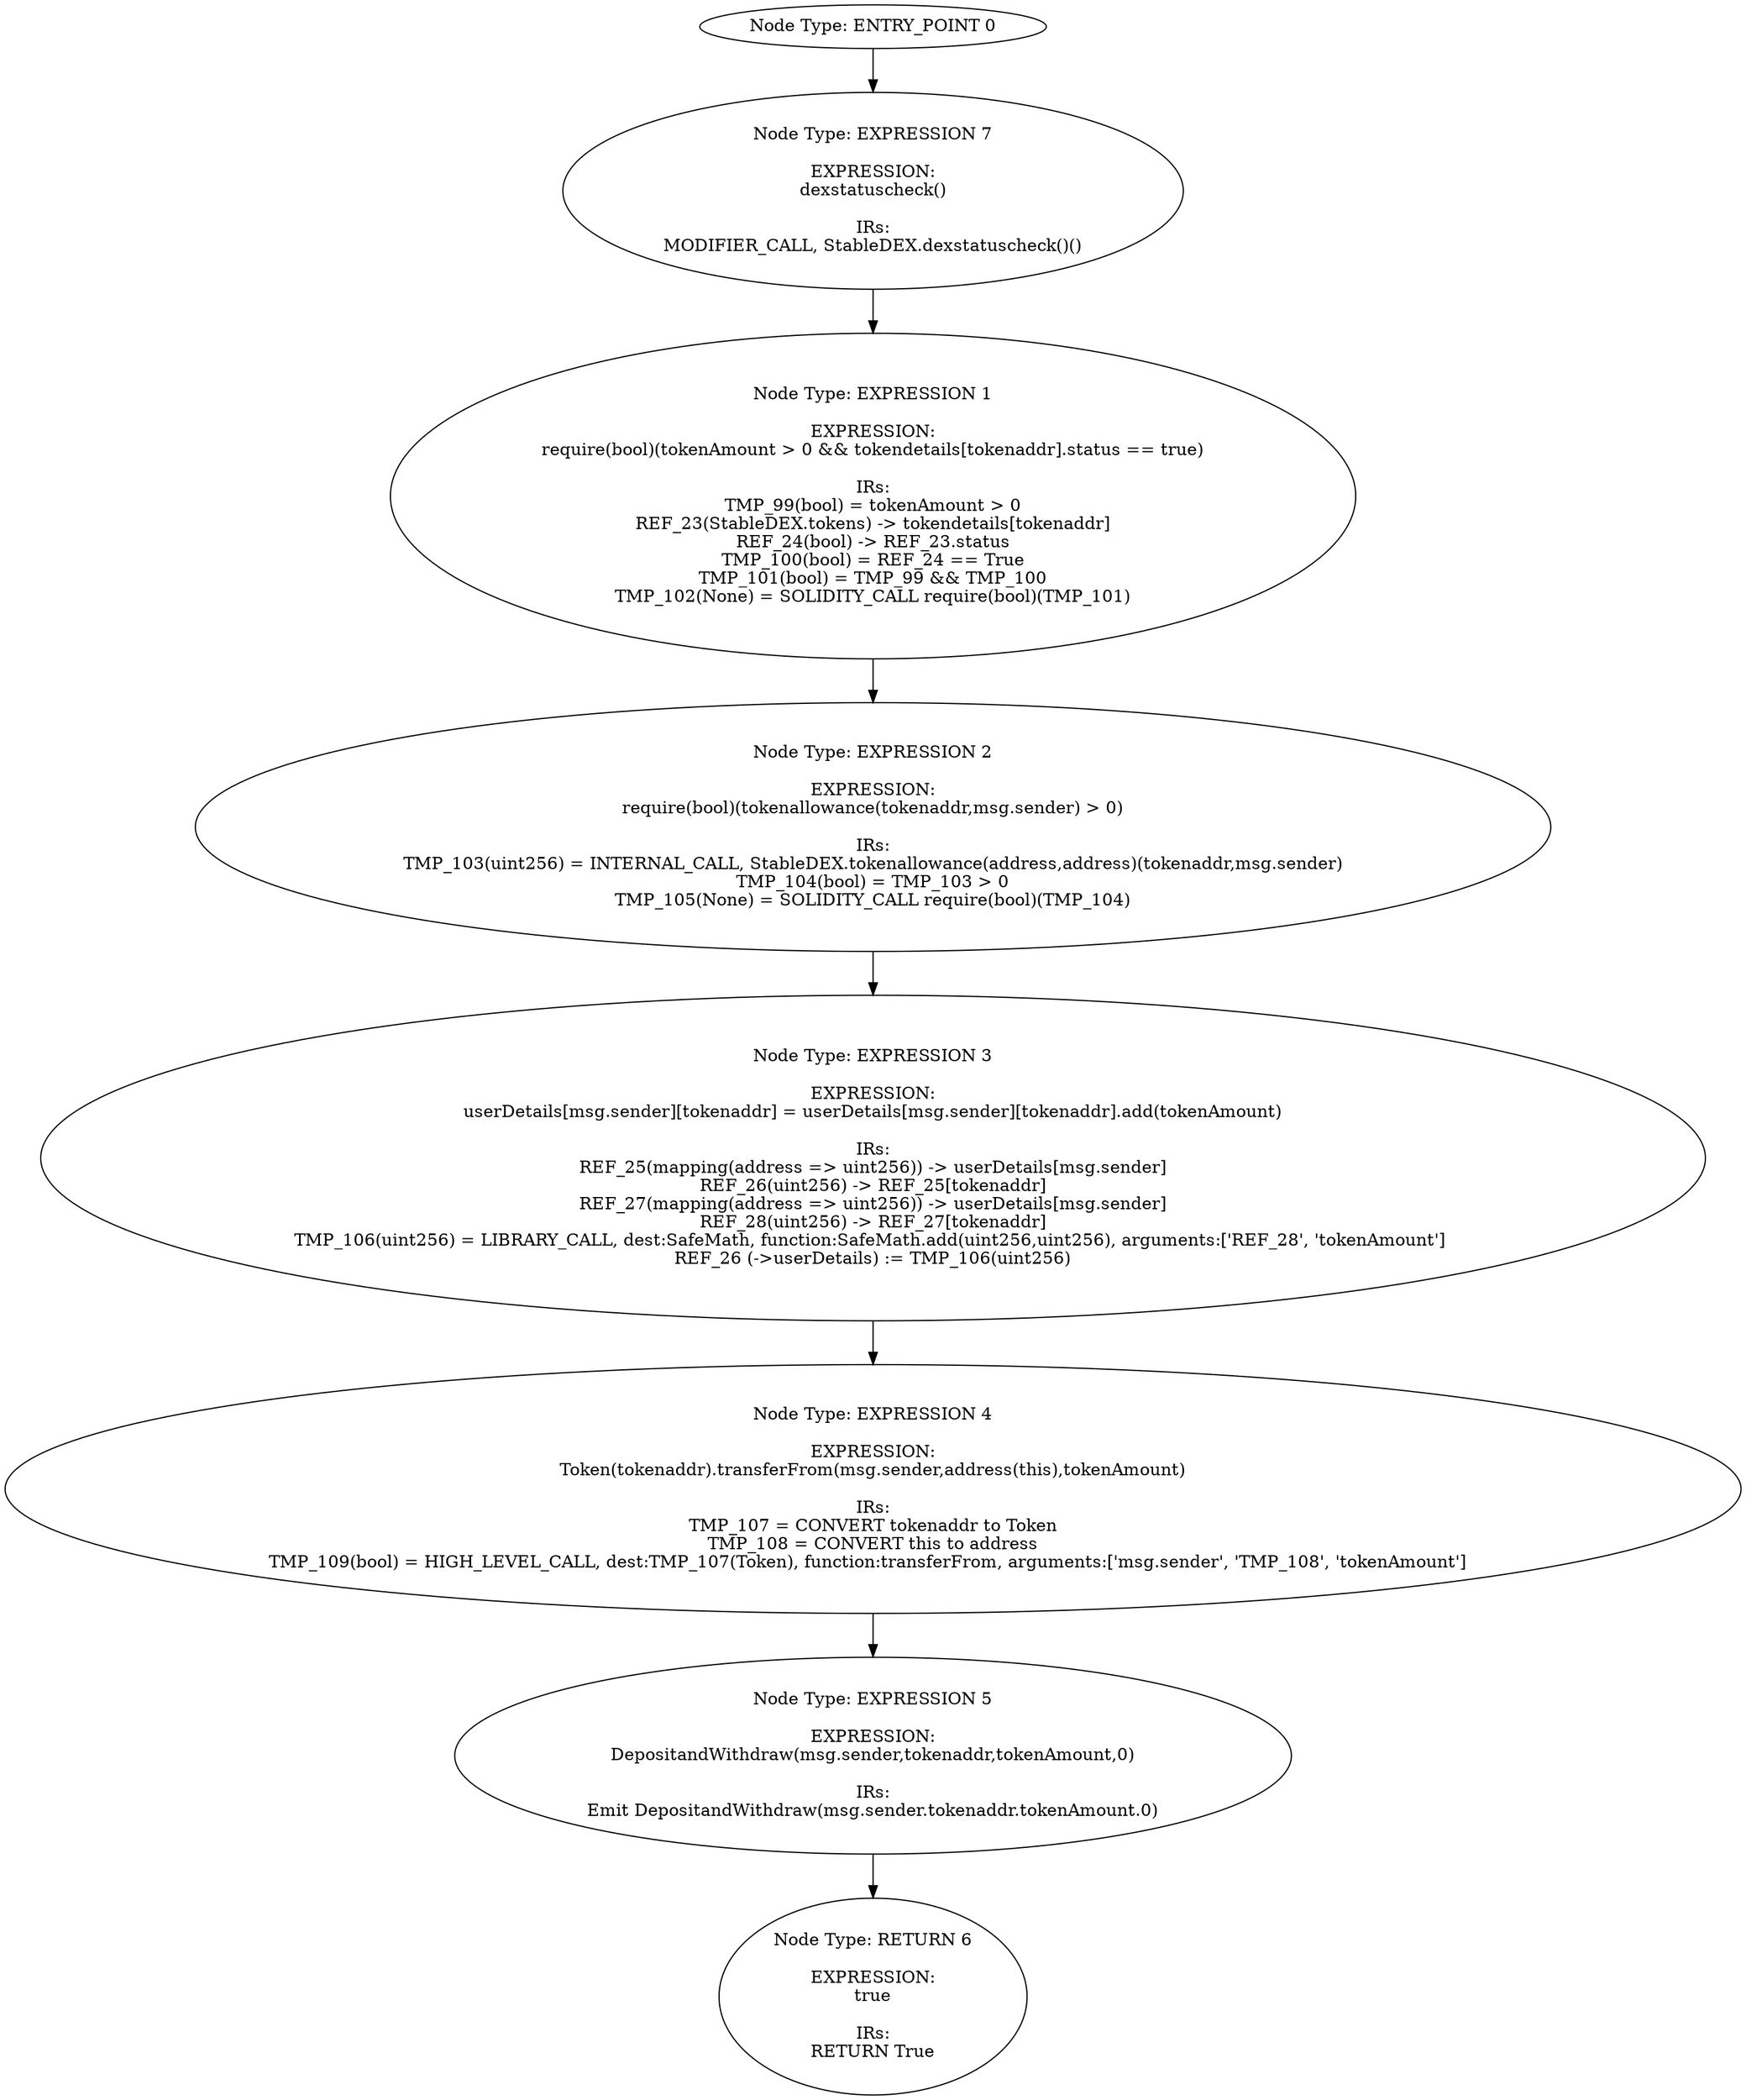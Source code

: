 digraph{
0[label="Node Type: ENTRY_POINT 0
"];
0->7;
1[label="Node Type: EXPRESSION 1

EXPRESSION:
require(bool)(tokenAmount > 0 && tokendetails[tokenaddr].status == true)

IRs:
TMP_99(bool) = tokenAmount > 0
REF_23(StableDEX.tokens) -> tokendetails[tokenaddr]
REF_24(bool) -> REF_23.status
TMP_100(bool) = REF_24 == True
TMP_101(bool) = TMP_99 && TMP_100
TMP_102(None) = SOLIDITY_CALL require(bool)(TMP_101)"];
1->2;
2[label="Node Type: EXPRESSION 2

EXPRESSION:
require(bool)(tokenallowance(tokenaddr,msg.sender) > 0)

IRs:
TMP_103(uint256) = INTERNAL_CALL, StableDEX.tokenallowance(address,address)(tokenaddr,msg.sender)
TMP_104(bool) = TMP_103 > 0
TMP_105(None) = SOLIDITY_CALL require(bool)(TMP_104)"];
2->3;
3[label="Node Type: EXPRESSION 3

EXPRESSION:
userDetails[msg.sender][tokenaddr] = userDetails[msg.sender][tokenaddr].add(tokenAmount)

IRs:
REF_25(mapping(address => uint256)) -> userDetails[msg.sender]
REF_26(uint256) -> REF_25[tokenaddr]
REF_27(mapping(address => uint256)) -> userDetails[msg.sender]
REF_28(uint256) -> REF_27[tokenaddr]
TMP_106(uint256) = LIBRARY_CALL, dest:SafeMath, function:SafeMath.add(uint256,uint256), arguments:['REF_28', 'tokenAmount'] 
REF_26 (->userDetails) := TMP_106(uint256)"];
3->4;
4[label="Node Type: EXPRESSION 4

EXPRESSION:
Token(tokenaddr).transferFrom(msg.sender,address(this),tokenAmount)

IRs:
TMP_107 = CONVERT tokenaddr to Token
TMP_108 = CONVERT this to address
TMP_109(bool) = HIGH_LEVEL_CALL, dest:TMP_107(Token), function:transferFrom, arguments:['msg.sender', 'TMP_108', 'tokenAmount']  "];
4->5;
5[label="Node Type: EXPRESSION 5

EXPRESSION:
DepositandWithdraw(msg.sender,tokenaddr,tokenAmount,0)

IRs:
Emit DepositandWithdraw(msg.sender.tokenaddr.tokenAmount.0)"];
5->6;
6[label="Node Type: RETURN 6

EXPRESSION:
true

IRs:
RETURN True"];
7[label="Node Type: EXPRESSION 7

EXPRESSION:
dexstatuscheck()

IRs:
MODIFIER_CALL, StableDEX.dexstatuscheck()()"];
7->1;
}
